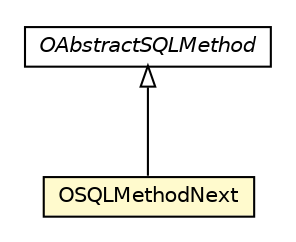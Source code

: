 #!/usr/local/bin/dot
#
# Class diagram 
# Generated by UMLGraph version R5_6-24-gf6e263 (http://www.umlgraph.org/)
#

digraph G {
	edge [fontname="Helvetica",fontsize=10,labelfontname="Helvetica",labelfontsize=10];
	node [fontname="Helvetica",fontsize=10,shape=plaintext];
	nodesep=0.25;
	ranksep=0.5;
	// com.orientechnologies.orient.core.sql.method.sequence.OSQLMethodNext
	c6335450 [label=<<table title="com.orientechnologies.orient.core.sql.method.sequence.OSQLMethodNext" border="0" cellborder="1" cellspacing="0" cellpadding="2" port="p" bgcolor="lemonChiffon" href="./OSQLMethodNext.html">
		<tr><td><table border="0" cellspacing="0" cellpadding="1">
<tr><td align="center" balign="center"> OSQLMethodNext </td></tr>
		</table></td></tr>
		</table>>, URL="./OSQLMethodNext.html", fontname="Helvetica", fontcolor="black", fontsize=10.0];
	// com.orientechnologies.orient.core.sql.method.misc.OAbstractSQLMethod
	c6335471 [label=<<table title="com.orientechnologies.orient.core.sql.method.misc.OAbstractSQLMethod" border="0" cellborder="1" cellspacing="0" cellpadding="2" port="p" href="../misc/OAbstractSQLMethod.html">
		<tr><td><table border="0" cellspacing="0" cellpadding="1">
<tr><td align="center" balign="center"><font face="Helvetica-Oblique"> OAbstractSQLMethod </font></td></tr>
		</table></td></tr>
		</table>>, URL="../misc/OAbstractSQLMethod.html", fontname="Helvetica", fontcolor="black", fontsize=10.0];
	//com.orientechnologies.orient.core.sql.method.sequence.OSQLMethodNext extends com.orientechnologies.orient.core.sql.method.misc.OAbstractSQLMethod
	c6335471:p -> c6335450:p [dir=back,arrowtail=empty];
}

